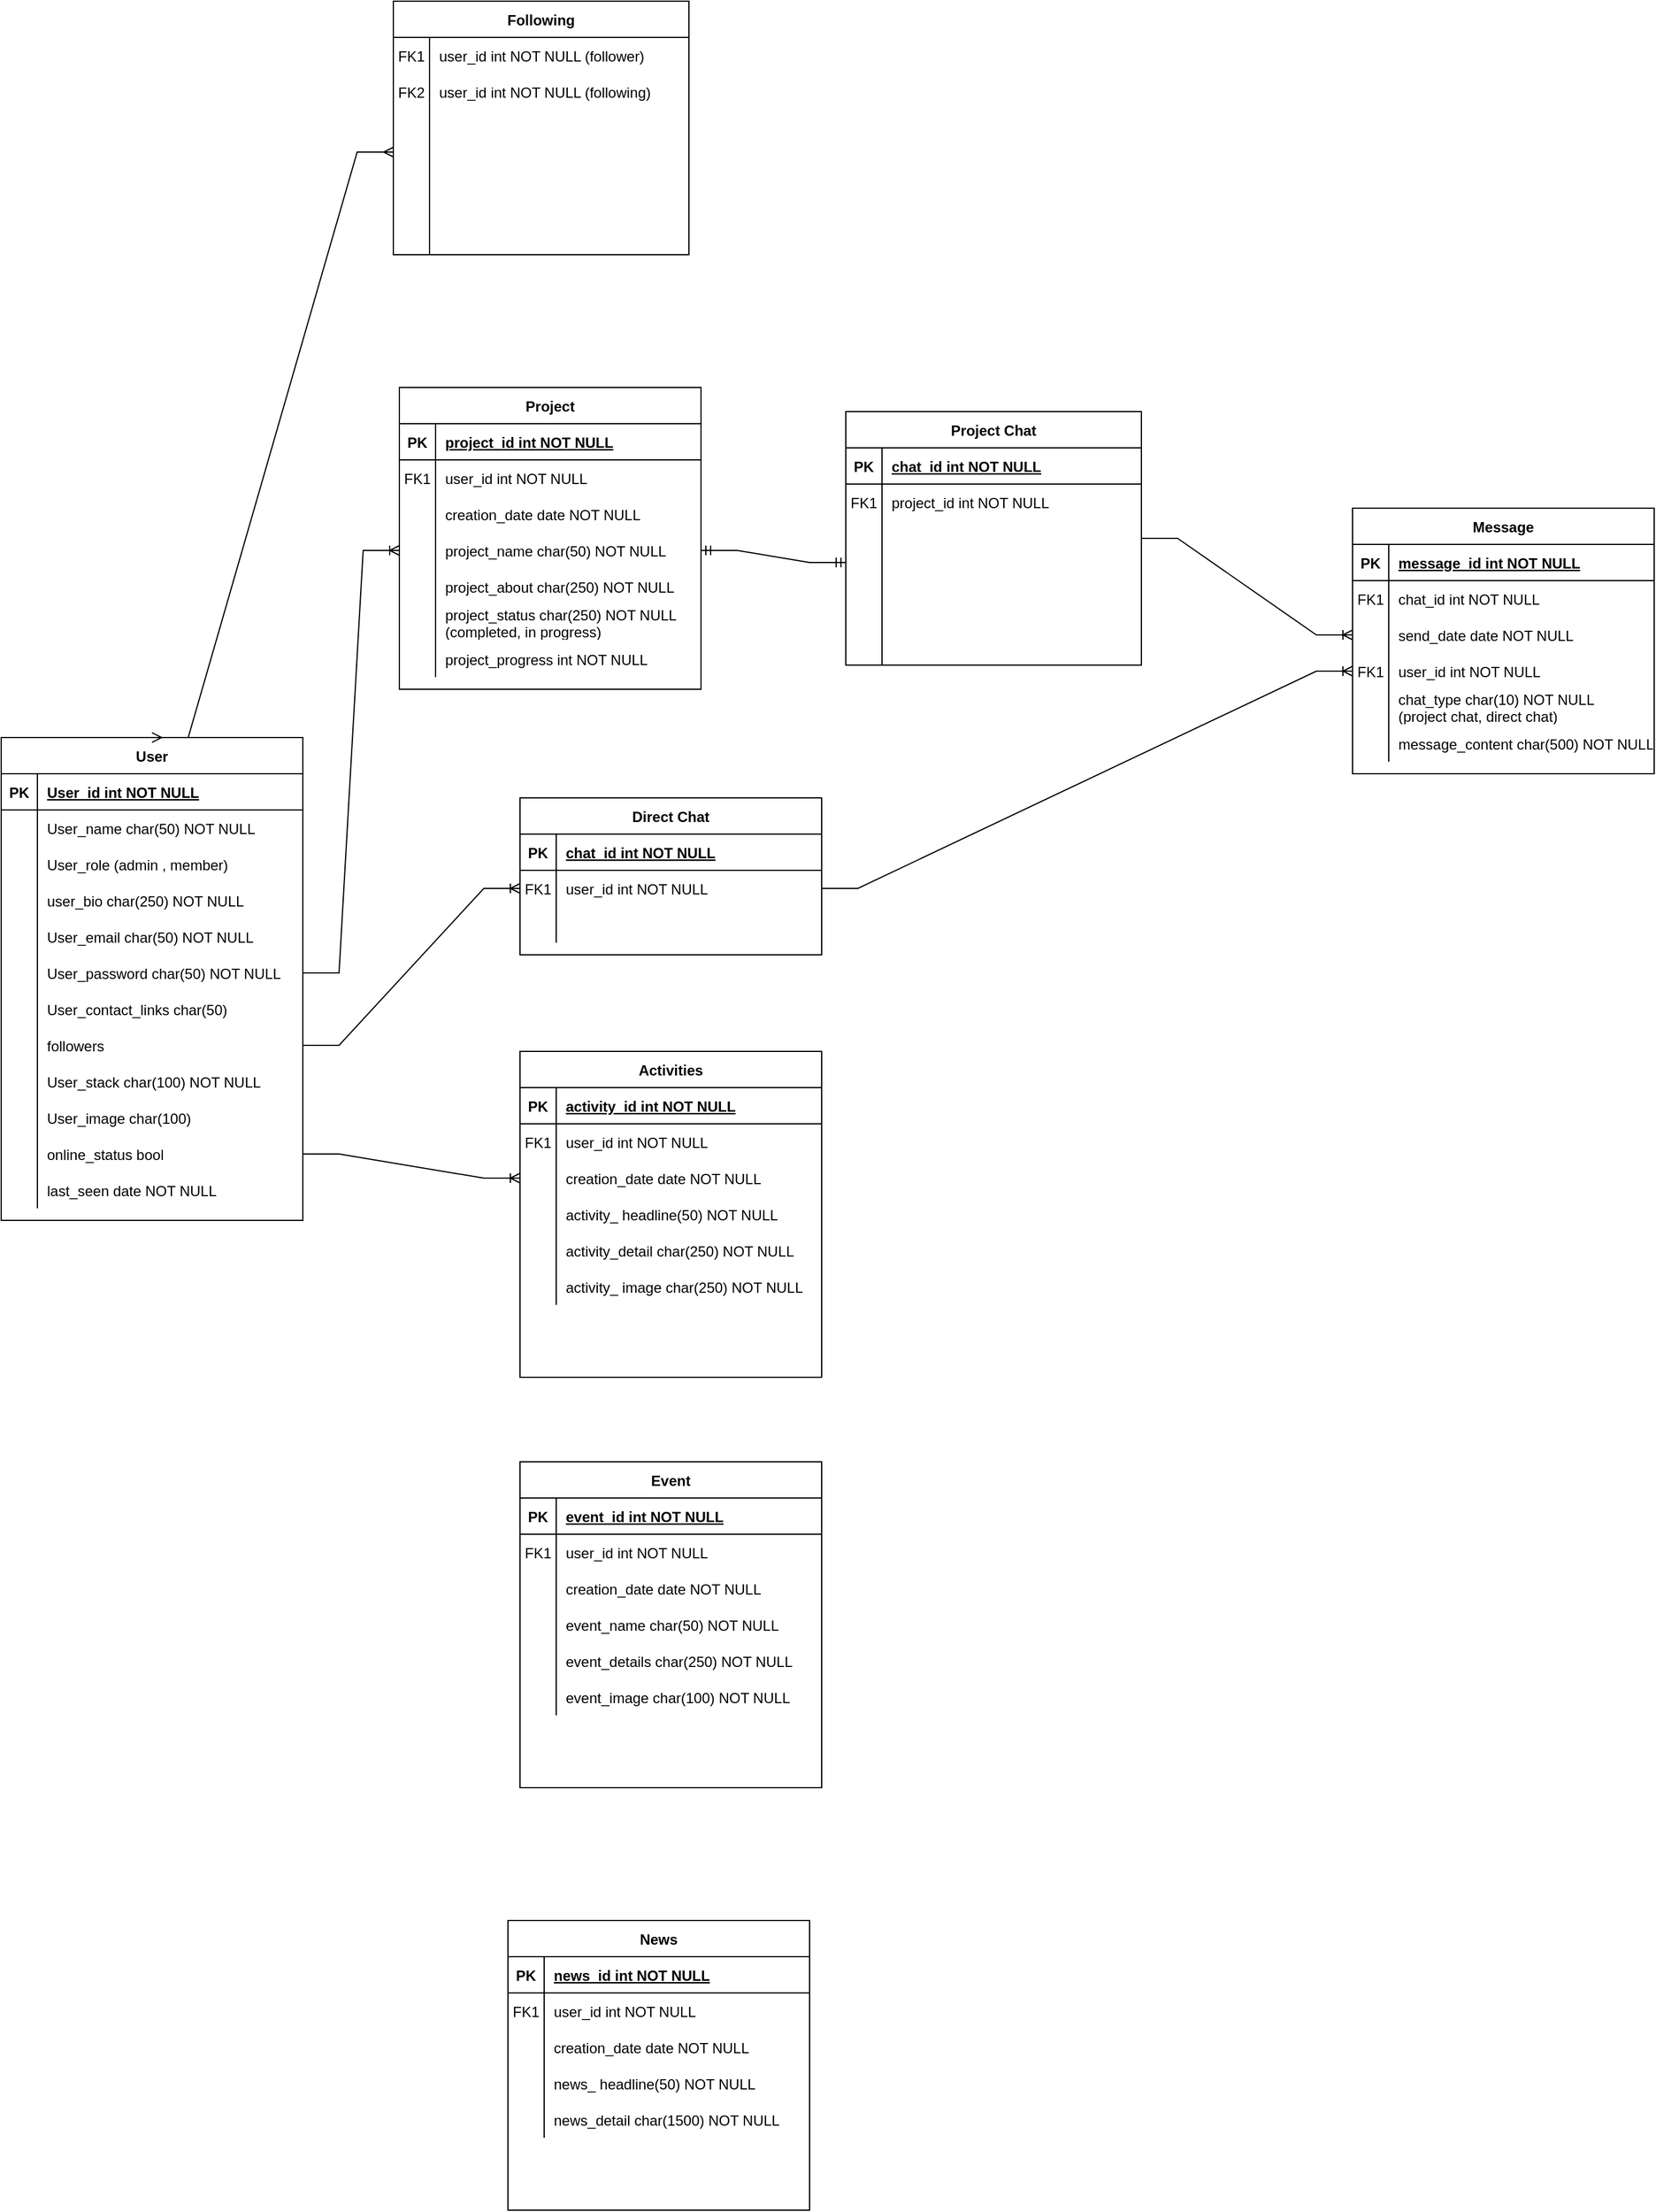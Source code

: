 <mxfile version="22.1.2" type="device">
  <diagram id="R2lEEEUBdFMjLlhIrx00" name="Page-1">
    <mxGraphModel dx="1433" dy="1759" grid="1" gridSize="10" guides="1" tooltips="1" connect="1" arrows="1" fold="1" page="1" pageScale="1" pageWidth="850" pageHeight="1100" math="0" shadow="0" extFonts="Permanent Marker^https://fonts.googleapis.com/css?family=Permanent+Marker">
      <root>
        <mxCell id="0" />
        <mxCell id="1" parent="0" />
        <mxCell id="C-vyLk0tnHw3VtMMgP7b-2" value="Project" style="shape=table;startSize=30;container=1;collapsible=1;childLayout=tableLayout;fixedRows=1;rowLines=0;fontStyle=1;align=center;resizeLast=1;" parent="1" vertex="1">
          <mxGeometry x="430" y="220" width="250" height="250" as="geometry" />
        </mxCell>
        <mxCell id="C-vyLk0tnHw3VtMMgP7b-3" value="" style="shape=partialRectangle;collapsible=0;dropTarget=0;pointerEvents=0;fillColor=none;points=[[0,0.5],[1,0.5]];portConstraint=eastwest;top=0;left=0;right=0;bottom=1;" parent="C-vyLk0tnHw3VtMMgP7b-2" vertex="1">
          <mxGeometry y="30" width="250" height="30" as="geometry" />
        </mxCell>
        <mxCell id="C-vyLk0tnHw3VtMMgP7b-4" value="PK" style="shape=partialRectangle;overflow=hidden;connectable=0;fillColor=none;top=0;left=0;bottom=0;right=0;fontStyle=1;" parent="C-vyLk0tnHw3VtMMgP7b-3" vertex="1">
          <mxGeometry width="30" height="30" as="geometry">
            <mxRectangle width="30" height="30" as="alternateBounds" />
          </mxGeometry>
        </mxCell>
        <mxCell id="C-vyLk0tnHw3VtMMgP7b-5" value="project_id int NOT NULL " style="shape=partialRectangle;overflow=hidden;connectable=0;fillColor=none;top=0;left=0;bottom=0;right=0;align=left;spacingLeft=6;fontStyle=5;" parent="C-vyLk0tnHw3VtMMgP7b-3" vertex="1">
          <mxGeometry x="30" width="220" height="30" as="geometry">
            <mxRectangle width="220" height="30" as="alternateBounds" />
          </mxGeometry>
        </mxCell>
        <mxCell id="C-vyLk0tnHw3VtMMgP7b-6" value="" style="shape=partialRectangle;collapsible=0;dropTarget=0;pointerEvents=0;fillColor=none;points=[[0,0.5],[1,0.5]];portConstraint=eastwest;top=0;left=0;right=0;bottom=0;" parent="C-vyLk0tnHw3VtMMgP7b-2" vertex="1">
          <mxGeometry y="60" width="250" height="30" as="geometry" />
        </mxCell>
        <mxCell id="C-vyLk0tnHw3VtMMgP7b-7" value="FK1" style="shape=partialRectangle;overflow=hidden;connectable=0;fillColor=none;top=0;left=0;bottom=0;right=0;" parent="C-vyLk0tnHw3VtMMgP7b-6" vertex="1">
          <mxGeometry width="30" height="30" as="geometry">
            <mxRectangle width="30" height="30" as="alternateBounds" />
          </mxGeometry>
        </mxCell>
        <mxCell id="C-vyLk0tnHw3VtMMgP7b-8" value="user_id int NOT NULL" style="shape=partialRectangle;overflow=hidden;connectable=0;fillColor=none;top=0;left=0;bottom=0;right=0;align=left;spacingLeft=6;" parent="C-vyLk0tnHw3VtMMgP7b-6" vertex="1">
          <mxGeometry x="30" width="220" height="30" as="geometry">
            <mxRectangle width="220" height="30" as="alternateBounds" />
          </mxGeometry>
        </mxCell>
        <mxCell id="C-vyLk0tnHw3VtMMgP7b-9" value="" style="shape=partialRectangle;collapsible=0;dropTarget=0;pointerEvents=0;fillColor=none;points=[[0,0.5],[1,0.5]];portConstraint=eastwest;top=0;left=0;right=0;bottom=0;" parent="C-vyLk0tnHw3VtMMgP7b-2" vertex="1">
          <mxGeometry y="90" width="250" height="30" as="geometry" />
        </mxCell>
        <mxCell id="C-vyLk0tnHw3VtMMgP7b-10" value="" style="shape=partialRectangle;overflow=hidden;connectable=0;fillColor=none;top=0;left=0;bottom=0;right=0;" parent="C-vyLk0tnHw3VtMMgP7b-9" vertex="1">
          <mxGeometry width="30" height="30" as="geometry">
            <mxRectangle width="30" height="30" as="alternateBounds" />
          </mxGeometry>
        </mxCell>
        <mxCell id="C-vyLk0tnHw3VtMMgP7b-11" value="creation_date date NOT NULL" style="shape=partialRectangle;overflow=hidden;connectable=0;fillColor=none;top=0;left=0;bottom=0;right=0;align=left;spacingLeft=6;" parent="C-vyLk0tnHw3VtMMgP7b-9" vertex="1">
          <mxGeometry x="30" width="220" height="30" as="geometry">
            <mxRectangle width="220" height="30" as="alternateBounds" />
          </mxGeometry>
        </mxCell>
        <mxCell id="iELwzxiSuzpYBEnAcbrh-83" value="" style="shape=partialRectangle;collapsible=0;dropTarget=0;pointerEvents=0;fillColor=none;points=[[0,0.5],[1,0.5]];portConstraint=eastwest;top=0;left=0;right=0;bottom=0;" parent="C-vyLk0tnHw3VtMMgP7b-2" vertex="1">
          <mxGeometry y="120" width="250" height="30" as="geometry" />
        </mxCell>
        <mxCell id="iELwzxiSuzpYBEnAcbrh-84" value="" style="shape=partialRectangle;overflow=hidden;connectable=0;fillColor=none;top=0;left=0;bottom=0;right=0;" parent="iELwzxiSuzpYBEnAcbrh-83" vertex="1">
          <mxGeometry width="30" height="30" as="geometry">
            <mxRectangle width="30" height="30" as="alternateBounds" />
          </mxGeometry>
        </mxCell>
        <mxCell id="iELwzxiSuzpYBEnAcbrh-85" value="project_name char(50) NOT NULL" style="shape=partialRectangle;overflow=hidden;connectable=0;fillColor=none;top=0;left=0;bottom=0;right=0;align=left;spacingLeft=6;" parent="iELwzxiSuzpYBEnAcbrh-83" vertex="1">
          <mxGeometry x="30" width="220" height="30" as="geometry">
            <mxRectangle width="220" height="30" as="alternateBounds" />
          </mxGeometry>
        </mxCell>
        <mxCell id="iELwzxiSuzpYBEnAcbrh-86" value="" style="shape=partialRectangle;collapsible=0;dropTarget=0;pointerEvents=0;fillColor=none;points=[[0,0.5],[1,0.5]];portConstraint=eastwest;top=0;left=0;right=0;bottom=0;" parent="C-vyLk0tnHw3VtMMgP7b-2" vertex="1">
          <mxGeometry y="150" width="250" height="30" as="geometry" />
        </mxCell>
        <mxCell id="iELwzxiSuzpYBEnAcbrh-87" value="" style="shape=partialRectangle;overflow=hidden;connectable=0;fillColor=none;top=0;left=0;bottom=0;right=0;" parent="iELwzxiSuzpYBEnAcbrh-86" vertex="1">
          <mxGeometry width="30" height="30" as="geometry">
            <mxRectangle width="30" height="30" as="alternateBounds" />
          </mxGeometry>
        </mxCell>
        <mxCell id="iELwzxiSuzpYBEnAcbrh-88" value="project_about char(250) NOT NULL" style="shape=partialRectangle;overflow=hidden;connectable=0;fillColor=none;top=0;left=0;bottom=0;right=0;align=left;spacingLeft=6;" parent="iELwzxiSuzpYBEnAcbrh-86" vertex="1">
          <mxGeometry x="30" width="220" height="30" as="geometry">
            <mxRectangle width="220" height="30" as="alternateBounds" />
          </mxGeometry>
        </mxCell>
        <mxCell id="iELwzxiSuzpYBEnAcbrh-154" value="" style="shape=partialRectangle;collapsible=0;dropTarget=0;pointerEvents=0;fillColor=none;points=[[0,0.5],[1,0.5]];portConstraint=eastwest;top=0;left=0;right=0;bottom=0;" parent="C-vyLk0tnHw3VtMMgP7b-2" vertex="1">
          <mxGeometry y="180" width="250" height="30" as="geometry" />
        </mxCell>
        <mxCell id="iELwzxiSuzpYBEnAcbrh-155" value="" style="shape=partialRectangle;overflow=hidden;connectable=0;fillColor=none;top=0;left=0;bottom=0;right=0;" parent="iELwzxiSuzpYBEnAcbrh-154" vertex="1">
          <mxGeometry width="30" height="30" as="geometry">
            <mxRectangle width="30" height="30" as="alternateBounds" />
          </mxGeometry>
        </mxCell>
        <mxCell id="iELwzxiSuzpYBEnAcbrh-156" value="project_status char(250) NOT NULL&#xa;(completed, in progress)" style="shape=partialRectangle;overflow=hidden;connectable=0;fillColor=none;top=0;left=0;bottom=0;right=0;align=left;spacingLeft=6;" parent="iELwzxiSuzpYBEnAcbrh-154" vertex="1">
          <mxGeometry x="30" width="220" height="30" as="geometry">
            <mxRectangle width="220" height="30" as="alternateBounds" />
          </mxGeometry>
        </mxCell>
        <mxCell id="iELwzxiSuzpYBEnAcbrh-157" value="" style="shape=partialRectangle;collapsible=0;dropTarget=0;pointerEvents=0;fillColor=none;points=[[0,0.5],[1,0.5]];portConstraint=eastwest;top=0;left=0;right=0;bottom=0;" parent="C-vyLk0tnHw3VtMMgP7b-2" vertex="1">
          <mxGeometry y="210" width="250" height="30" as="geometry" />
        </mxCell>
        <mxCell id="iELwzxiSuzpYBEnAcbrh-158" value="" style="shape=partialRectangle;overflow=hidden;connectable=0;fillColor=none;top=0;left=0;bottom=0;right=0;" parent="iELwzxiSuzpYBEnAcbrh-157" vertex="1">
          <mxGeometry width="30" height="30" as="geometry">
            <mxRectangle width="30" height="30" as="alternateBounds" />
          </mxGeometry>
        </mxCell>
        <mxCell id="iELwzxiSuzpYBEnAcbrh-159" value="project_progress int NOT NULL" style="shape=partialRectangle;overflow=hidden;connectable=0;fillColor=none;top=0;left=0;bottom=0;right=0;align=left;spacingLeft=6;" parent="iELwzxiSuzpYBEnAcbrh-157" vertex="1">
          <mxGeometry x="30" width="220" height="30" as="geometry">
            <mxRectangle width="220" height="30" as="alternateBounds" />
          </mxGeometry>
        </mxCell>
        <mxCell id="C-vyLk0tnHw3VtMMgP7b-13" value="Project Chat" style="shape=table;startSize=30;container=1;collapsible=1;childLayout=tableLayout;fixedRows=1;rowLines=0;fontStyle=1;align=center;resizeLast=1;" parent="1" vertex="1">
          <mxGeometry x="800" y="240" width="245" height="210" as="geometry" />
        </mxCell>
        <mxCell id="C-vyLk0tnHw3VtMMgP7b-14" value="" style="shape=partialRectangle;collapsible=0;dropTarget=0;pointerEvents=0;fillColor=none;points=[[0,0.5],[1,0.5]];portConstraint=eastwest;top=0;left=0;right=0;bottom=1;" parent="C-vyLk0tnHw3VtMMgP7b-13" vertex="1">
          <mxGeometry y="30" width="245" height="30" as="geometry" />
        </mxCell>
        <mxCell id="C-vyLk0tnHw3VtMMgP7b-15" value="PK" style="shape=partialRectangle;overflow=hidden;connectable=0;fillColor=none;top=0;left=0;bottom=0;right=0;fontStyle=1;" parent="C-vyLk0tnHw3VtMMgP7b-14" vertex="1">
          <mxGeometry width="30" height="30" as="geometry">
            <mxRectangle width="30" height="30" as="alternateBounds" />
          </mxGeometry>
        </mxCell>
        <mxCell id="C-vyLk0tnHw3VtMMgP7b-16" value="chat_id int NOT NULL " style="shape=partialRectangle;overflow=hidden;connectable=0;fillColor=none;top=0;left=0;bottom=0;right=0;align=left;spacingLeft=6;fontStyle=5;" parent="C-vyLk0tnHw3VtMMgP7b-14" vertex="1">
          <mxGeometry x="30" width="215" height="30" as="geometry">
            <mxRectangle width="215" height="30" as="alternateBounds" />
          </mxGeometry>
        </mxCell>
        <mxCell id="C-vyLk0tnHw3VtMMgP7b-17" value="" style="shape=partialRectangle;collapsible=0;dropTarget=0;pointerEvents=0;fillColor=none;points=[[0,0.5],[1,0.5]];portConstraint=eastwest;top=0;left=0;right=0;bottom=0;" parent="C-vyLk0tnHw3VtMMgP7b-13" vertex="1">
          <mxGeometry y="60" width="245" height="30" as="geometry" />
        </mxCell>
        <mxCell id="C-vyLk0tnHw3VtMMgP7b-18" value="FK1" style="shape=partialRectangle;overflow=hidden;connectable=0;fillColor=none;top=0;left=0;bottom=0;right=0;" parent="C-vyLk0tnHw3VtMMgP7b-17" vertex="1">
          <mxGeometry width="30" height="30" as="geometry">
            <mxRectangle width="30" height="30" as="alternateBounds" />
          </mxGeometry>
        </mxCell>
        <mxCell id="C-vyLk0tnHw3VtMMgP7b-19" value="project_id int NOT NULL" style="shape=partialRectangle;overflow=hidden;connectable=0;fillColor=none;top=0;left=0;bottom=0;right=0;align=left;spacingLeft=6;" parent="C-vyLk0tnHw3VtMMgP7b-17" vertex="1">
          <mxGeometry x="30" width="215" height="30" as="geometry">
            <mxRectangle width="215" height="30" as="alternateBounds" />
          </mxGeometry>
        </mxCell>
        <mxCell id="C-vyLk0tnHw3VtMMgP7b-20" value="" style="shape=partialRectangle;collapsible=0;dropTarget=0;pointerEvents=0;fillColor=none;points=[[0,0.5],[1,0.5]];portConstraint=eastwest;top=0;left=0;right=0;bottom=0;" parent="C-vyLk0tnHw3VtMMgP7b-13" vertex="1">
          <mxGeometry y="90" width="245" height="70" as="geometry" />
        </mxCell>
        <mxCell id="C-vyLk0tnHw3VtMMgP7b-21" value="" style="shape=partialRectangle;overflow=hidden;connectable=0;fillColor=none;top=0;left=0;bottom=0;right=0;" parent="C-vyLk0tnHw3VtMMgP7b-20" vertex="1">
          <mxGeometry width="30" height="70" as="geometry">
            <mxRectangle width="30" height="70" as="alternateBounds" />
          </mxGeometry>
        </mxCell>
        <mxCell id="C-vyLk0tnHw3VtMMgP7b-22" value="" style="shape=partialRectangle;overflow=hidden;connectable=0;fillColor=none;top=0;left=0;bottom=0;right=0;align=left;spacingLeft=6;" parent="C-vyLk0tnHw3VtMMgP7b-20" vertex="1">
          <mxGeometry x="30" width="215" height="70" as="geometry">
            <mxRectangle width="215" height="70" as="alternateBounds" />
          </mxGeometry>
        </mxCell>
        <mxCell id="iELwzxiSuzpYBEnAcbrh-76" value="" style="shape=partialRectangle;collapsible=0;dropTarget=0;pointerEvents=0;fillColor=none;points=[[0,0.5],[1,0.5]];portConstraint=eastwest;top=0;left=0;right=0;bottom=0;" parent="C-vyLk0tnHw3VtMMgP7b-13" vertex="1">
          <mxGeometry y="160" width="245" height="30" as="geometry" />
        </mxCell>
        <mxCell id="iELwzxiSuzpYBEnAcbrh-77" value="" style="shape=partialRectangle;overflow=hidden;connectable=0;fillColor=none;top=0;left=0;bottom=0;right=0;" parent="iELwzxiSuzpYBEnAcbrh-76" vertex="1">
          <mxGeometry width="30" height="30" as="geometry">
            <mxRectangle width="30" height="30" as="alternateBounds" />
          </mxGeometry>
        </mxCell>
        <mxCell id="iELwzxiSuzpYBEnAcbrh-78" value="" style="shape=partialRectangle;overflow=hidden;connectable=0;fillColor=none;top=0;left=0;bottom=0;right=0;align=left;spacingLeft=6;" parent="iELwzxiSuzpYBEnAcbrh-76" vertex="1">
          <mxGeometry x="30" width="215" height="30" as="geometry">
            <mxRectangle width="215" height="30" as="alternateBounds" />
          </mxGeometry>
        </mxCell>
        <mxCell id="iELwzxiSuzpYBEnAcbrh-79" value="" style="shape=partialRectangle;collapsible=0;dropTarget=0;pointerEvents=0;fillColor=none;points=[[0,0.5],[1,0.5]];portConstraint=eastwest;top=0;left=0;right=0;bottom=0;" parent="C-vyLk0tnHw3VtMMgP7b-13" vertex="1">
          <mxGeometry y="190" width="245" height="20" as="geometry" />
        </mxCell>
        <mxCell id="iELwzxiSuzpYBEnAcbrh-80" value="" style="shape=partialRectangle;overflow=hidden;connectable=0;fillColor=none;top=0;left=0;bottom=0;right=0;" parent="iELwzxiSuzpYBEnAcbrh-79" vertex="1">
          <mxGeometry width="30" height="20" as="geometry">
            <mxRectangle width="30" height="20" as="alternateBounds" />
          </mxGeometry>
        </mxCell>
        <mxCell id="iELwzxiSuzpYBEnAcbrh-81" value="" style="shape=partialRectangle;overflow=hidden;connectable=0;fillColor=none;top=0;left=0;bottom=0;right=0;align=left;spacingLeft=6;" parent="iELwzxiSuzpYBEnAcbrh-79" vertex="1">
          <mxGeometry x="30" width="215" height="20" as="geometry">
            <mxRectangle width="215" height="20" as="alternateBounds" />
          </mxGeometry>
        </mxCell>
        <mxCell id="C-vyLk0tnHw3VtMMgP7b-23" value="User" style="shape=table;startSize=30;container=1;collapsible=1;childLayout=tableLayout;fixedRows=1;rowLines=0;fontStyle=1;align=center;resizeLast=1;" parent="1" vertex="1">
          <mxGeometry x="100" y="510" width="250" height="400" as="geometry" />
        </mxCell>
        <mxCell id="C-vyLk0tnHw3VtMMgP7b-24" value="" style="shape=partialRectangle;collapsible=0;dropTarget=0;pointerEvents=0;fillColor=none;points=[[0,0.5],[1,0.5]];portConstraint=eastwest;top=0;left=0;right=0;bottom=1;" parent="C-vyLk0tnHw3VtMMgP7b-23" vertex="1">
          <mxGeometry y="30" width="250" height="30" as="geometry" />
        </mxCell>
        <mxCell id="C-vyLk0tnHw3VtMMgP7b-25" value="PK" style="shape=partialRectangle;overflow=hidden;connectable=0;fillColor=none;top=0;left=0;bottom=0;right=0;fontStyle=1;" parent="C-vyLk0tnHw3VtMMgP7b-24" vertex="1">
          <mxGeometry width="30" height="30" as="geometry">
            <mxRectangle width="30" height="30" as="alternateBounds" />
          </mxGeometry>
        </mxCell>
        <mxCell id="C-vyLk0tnHw3VtMMgP7b-26" value="User_id int NOT NULL " style="shape=partialRectangle;overflow=hidden;connectable=0;fillColor=none;top=0;left=0;bottom=0;right=0;align=left;spacingLeft=6;fontStyle=5;" parent="C-vyLk0tnHw3VtMMgP7b-24" vertex="1">
          <mxGeometry x="30" width="220" height="30" as="geometry">
            <mxRectangle width="220" height="30" as="alternateBounds" />
          </mxGeometry>
        </mxCell>
        <mxCell id="C-vyLk0tnHw3VtMMgP7b-27" value="" style="shape=partialRectangle;collapsible=0;dropTarget=0;pointerEvents=0;fillColor=none;points=[[0,0.5],[1,0.5]];portConstraint=eastwest;top=0;left=0;right=0;bottom=0;" parent="C-vyLk0tnHw3VtMMgP7b-23" vertex="1">
          <mxGeometry y="60" width="250" height="30" as="geometry" />
        </mxCell>
        <mxCell id="C-vyLk0tnHw3VtMMgP7b-28" value="" style="shape=partialRectangle;overflow=hidden;connectable=0;fillColor=none;top=0;left=0;bottom=0;right=0;" parent="C-vyLk0tnHw3VtMMgP7b-27" vertex="1">
          <mxGeometry width="30" height="30" as="geometry">
            <mxRectangle width="30" height="30" as="alternateBounds" />
          </mxGeometry>
        </mxCell>
        <mxCell id="C-vyLk0tnHw3VtMMgP7b-29" value="User_name char(50) NOT NULL" style="shape=partialRectangle;overflow=hidden;connectable=0;fillColor=none;top=0;left=0;bottom=0;right=0;align=left;spacingLeft=6;" parent="C-vyLk0tnHw3VtMMgP7b-27" vertex="1">
          <mxGeometry x="30" width="220" height="30" as="geometry">
            <mxRectangle width="220" height="30" as="alternateBounds" />
          </mxGeometry>
        </mxCell>
        <mxCell id="iELwzxiSuzpYBEnAcbrh-10" value="" style="shape=partialRectangle;collapsible=0;dropTarget=0;pointerEvents=0;fillColor=none;points=[[0,0.5],[1,0.5]];portConstraint=eastwest;top=0;left=0;right=0;bottom=0;" parent="C-vyLk0tnHw3VtMMgP7b-23" vertex="1">
          <mxGeometry y="90" width="250" height="30" as="geometry" />
        </mxCell>
        <mxCell id="iELwzxiSuzpYBEnAcbrh-11" value="" style="shape=partialRectangle;overflow=hidden;connectable=0;fillColor=none;top=0;left=0;bottom=0;right=0;" parent="iELwzxiSuzpYBEnAcbrh-10" vertex="1">
          <mxGeometry width="30" height="30" as="geometry">
            <mxRectangle width="30" height="30" as="alternateBounds" />
          </mxGeometry>
        </mxCell>
        <mxCell id="iELwzxiSuzpYBEnAcbrh-12" value="User_role (admin , member)" style="shape=partialRectangle;overflow=hidden;connectable=0;fillColor=none;top=0;left=0;bottom=0;right=0;align=left;spacingLeft=6;" parent="iELwzxiSuzpYBEnAcbrh-10" vertex="1">
          <mxGeometry x="30" width="220" height="30" as="geometry">
            <mxRectangle width="220" height="30" as="alternateBounds" />
          </mxGeometry>
        </mxCell>
        <mxCell id="iELwzxiSuzpYBEnAcbrh-13" value="" style="shape=partialRectangle;collapsible=0;dropTarget=0;pointerEvents=0;fillColor=none;points=[[0,0.5],[1,0.5]];portConstraint=eastwest;top=0;left=0;right=0;bottom=0;" parent="C-vyLk0tnHw3VtMMgP7b-23" vertex="1">
          <mxGeometry y="120" width="250" height="30" as="geometry" />
        </mxCell>
        <mxCell id="iELwzxiSuzpYBEnAcbrh-14" value="" style="shape=partialRectangle;overflow=hidden;connectable=0;fillColor=none;top=0;left=0;bottom=0;right=0;" parent="iELwzxiSuzpYBEnAcbrh-13" vertex="1">
          <mxGeometry width="30" height="30" as="geometry">
            <mxRectangle width="30" height="30" as="alternateBounds" />
          </mxGeometry>
        </mxCell>
        <mxCell id="iELwzxiSuzpYBEnAcbrh-15" value="user_bio char(250) NOT NULL" style="shape=partialRectangle;overflow=hidden;connectable=0;fillColor=none;top=0;left=0;bottom=0;right=0;align=left;spacingLeft=6;" parent="iELwzxiSuzpYBEnAcbrh-13" vertex="1">
          <mxGeometry x="30" width="220" height="30" as="geometry">
            <mxRectangle width="220" height="30" as="alternateBounds" />
          </mxGeometry>
        </mxCell>
        <mxCell id="iELwzxiSuzpYBEnAcbrh-16" value="" style="shape=partialRectangle;collapsible=0;dropTarget=0;pointerEvents=0;fillColor=none;points=[[0,0.5],[1,0.5]];portConstraint=eastwest;top=0;left=0;right=0;bottom=0;" parent="C-vyLk0tnHw3VtMMgP7b-23" vertex="1">
          <mxGeometry y="150" width="250" height="30" as="geometry" />
        </mxCell>
        <mxCell id="iELwzxiSuzpYBEnAcbrh-17" value="" style="shape=partialRectangle;overflow=hidden;connectable=0;fillColor=none;top=0;left=0;bottom=0;right=0;" parent="iELwzxiSuzpYBEnAcbrh-16" vertex="1">
          <mxGeometry width="30" height="30" as="geometry">
            <mxRectangle width="30" height="30" as="alternateBounds" />
          </mxGeometry>
        </mxCell>
        <mxCell id="iELwzxiSuzpYBEnAcbrh-18" value="User_email char(50) NOT NULL" style="shape=partialRectangle;overflow=hidden;connectable=0;fillColor=none;top=0;left=0;bottom=0;right=0;align=left;spacingLeft=6;" parent="iELwzxiSuzpYBEnAcbrh-16" vertex="1">
          <mxGeometry x="30" width="220" height="30" as="geometry">
            <mxRectangle width="220" height="30" as="alternateBounds" />
          </mxGeometry>
        </mxCell>
        <mxCell id="iELwzxiSuzpYBEnAcbrh-19" value="" style="shape=partialRectangle;collapsible=0;dropTarget=0;pointerEvents=0;fillColor=none;points=[[0,0.5],[1,0.5]];portConstraint=eastwest;top=0;left=0;right=0;bottom=0;" parent="C-vyLk0tnHw3VtMMgP7b-23" vertex="1">
          <mxGeometry y="180" width="250" height="30" as="geometry" />
        </mxCell>
        <mxCell id="iELwzxiSuzpYBEnAcbrh-20" value="" style="shape=partialRectangle;overflow=hidden;connectable=0;fillColor=none;top=0;left=0;bottom=0;right=0;" parent="iELwzxiSuzpYBEnAcbrh-19" vertex="1">
          <mxGeometry width="30" height="30" as="geometry">
            <mxRectangle width="30" height="30" as="alternateBounds" />
          </mxGeometry>
        </mxCell>
        <mxCell id="iELwzxiSuzpYBEnAcbrh-21" value="User_password char(50) NOT NULL" style="shape=partialRectangle;overflow=hidden;connectable=0;fillColor=none;top=0;left=0;bottom=0;right=0;align=left;spacingLeft=6;" parent="iELwzxiSuzpYBEnAcbrh-19" vertex="1">
          <mxGeometry x="30" width="220" height="30" as="geometry">
            <mxRectangle width="220" height="30" as="alternateBounds" />
          </mxGeometry>
        </mxCell>
        <mxCell id="iELwzxiSuzpYBEnAcbrh-22" value="" style="shape=partialRectangle;collapsible=0;dropTarget=0;pointerEvents=0;fillColor=none;points=[[0,0.5],[1,0.5]];portConstraint=eastwest;top=0;left=0;right=0;bottom=0;" parent="C-vyLk0tnHw3VtMMgP7b-23" vertex="1">
          <mxGeometry y="210" width="250" height="30" as="geometry" />
        </mxCell>
        <mxCell id="iELwzxiSuzpYBEnAcbrh-23" value="" style="shape=partialRectangle;overflow=hidden;connectable=0;fillColor=none;top=0;left=0;bottom=0;right=0;" parent="iELwzxiSuzpYBEnAcbrh-22" vertex="1">
          <mxGeometry width="30" height="30" as="geometry">
            <mxRectangle width="30" height="30" as="alternateBounds" />
          </mxGeometry>
        </mxCell>
        <mxCell id="iELwzxiSuzpYBEnAcbrh-24" value="User_contact_links char(50) " style="shape=partialRectangle;overflow=hidden;connectable=0;fillColor=none;top=0;left=0;bottom=0;right=0;align=left;spacingLeft=6;" parent="iELwzxiSuzpYBEnAcbrh-22" vertex="1">
          <mxGeometry x="30" width="220" height="30" as="geometry">
            <mxRectangle width="220" height="30" as="alternateBounds" />
          </mxGeometry>
        </mxCell>
        <mxCell id="iELwzxiSuzpYBEnAcbrh-25" value="" style="shape=partialRectangle;collapsible=0;dropTarget=0;pointerEvents=0;fillColor=none;points=[[0,0.5],[1,0.5]];portConstraint=eastwest;top=0;left=0;right=0;bottom=0;" parent="C-vyLk0tnHw3VtMMgP7b-23" vertex="1">
          <mxGeometry y="240" width="250" height="30" as="geometry" />
        </mxCell>
        <mxCell id="iELwzxiSuzpYBEnAcbrh-26" value="" style="shape=partialRectangle;overflow=hidden;connectable=0;fillColor=none;top=0;left=0;bottom=0;right=0;" parent="iELwzxiSuzpYBEnAcbrh-25" vertex="1">
          <mxGeometry width="30" height="30" as="geometry">
            <mxRectangle width="30" height="30" as="alternateBounds" />
          </mxGeometry>
        </mxCell>
        <mxCell id="iELwzxiSuzpYBEnAcbrh-27" value="followers" style="shape=partialRectangle;overflow=hidden;connectable=0;fillColor=none;top=0;left=0;bottom=0;right=0;align=left;spacingLeft=6;" parent="iELwzxiSuzpYBEnAcbrh-25" vertex="1">
          <mxGeometry x="30" width="220" height="30" as="geometry">
            <mxRectangle width="220" height="30" as="alternateBounds" />
          </mxGeometry>
        </mxCell>
        <mxCell id="iELwzxiSuzpYBEnAcbrh-89" value="" style="shape=partialRectangle;collapsible=0;dropTarget=0;pointerEvents=0;fillColor=none;points=[[0,0.5],[1,0.5]];portConstraint=eastwest;top=0;left=0;right=0;bottom=0;" parent="C-vyLk0tnHw3VtMMgP7b-23" vertex="1">
          <mxGeometry y="270" width="250" height="30" as="geometry" />
        </mxCell>
        <mxCell id="iELwzxiSuzpYBEnAcbrh-90" value="" style="shape=partialRectangle;overflow=hidden;connectable=0;fillColor=none;top=0;left=0;bottom=0;right=0;" parent="iELwzxiSuzpYBEnAcbrh-89" vertex="1">
          <mxGeometry width="30" height="30" as="geometry">
            <mxRectangle width="30" height="30" as="alternateBounds" />
          </mxGeometry>
        </mxCell>
        <mxCell id="iELwzxiSuzpYBEnAcbrh-91" value="User_stack char(100) NOT NULL" style="shape=partialRectangle;overflow=hidden;connectable=0;fillColor=none;top=0;left=0;bottom=0;right=0;align=left;spacingLeft=6;" parent="iELwzxiSuzpYBEnAcbrh-89" vertex="1">
          <mxGeometry x="30" width="220" height="30" as="geometry">
            <mxRectangle width="220" height="30" as="alternateBounds" />
          </mxGeometry>
        </mxCell>
        <mxCell id="iELwzxiSuzpYBEnAcbrh-132" value="" style="shape=partialRectangle;collapsible=0;dropTarget=0;pointerEvents=0;fillColor=none;points=[[0,0.5],[1,0.5]];portConstraint=eastwest;top=0;left=0;right=0;bottom=0;" parent="C-vyLk0tnHw3VtMMgP7b-23" vertex="1">
          <mxGeometry y="300" width="250" height="30" as="geometry" />
        </mxCell>
        <mxCell id="iELwzxiSuzpYBEnAcbrh-133" value="" style="shape=partialRectangle;overflow=hidden;connectable=0;fillColor=none;top=0;left=0;bottom=0;right=0;" parent="iELwzxiSuzpYBEnAcbrh-132" vertex="1">
          <mxGeometry width="30" height="30" as="geometry">
            <mxRectangle width="30" height="30" as="alternateBounds" />
          </mxGeometry>
        </mxCell>
        <mxCell id="iELwzxiSuzpYBEnAcbrh-134" value="User_image char(100) " style="shape=partialRectangle;overflow=hidden;connectable=0;fillColor=none;top=0;left=0;bottom=0;right=0;align=left;spacingLeft=6;" parent="iELwzxiSuzpYBEnAcbrh-132" vertex="1">
          <mxGeometry x="30" width="220" height="30" as="geometry">
            <mxRectangle width="220" height="30" as="alternateBounds" />
          </mxGeometry>
        </mxCell>
        <mxCell id="iELwzxiSuzpYBEnAcbrh-160" value="" style="shape=partialRectangle;collapsible=0;dropTarget=0;pointerEvents=0;fillColor=none;points=[[0,0.5],[1,0.5]];portConstraint=eastwest;top=0;left=0;right=0;bottom=0;" parent="C-vyLk0tnHw3VtMMgP7b-23" vertex="1">
          <mxGeometry y="330" width="250" height="30" as="geometry" />
        </mxCell>
        <mxCell id="iELwzxiSuzpYBEnAcbrh-161" value="" style="shape=partialRectangle;overflow=hidden;connectable=0;fillColor=none;top=0;left=0;bottom=0;right=0;" parent="iELwzxiSuzpYBEnAcbrh-160" vertex="1">
          <mxGeometry width="30" height="30" as="geometry">
            <mxRectangle width="30" height="30" as="alternateBounds" />
          </mxGeometry>
        </mxCell>
        <mxCell id="iELwzxiSuzpYBEnAcbrh-162" value="online_status bool " style="shape=partialRectangle;overflow=hidden;connectable=0;fillColor=none;top=0;left=0;bottom=0;right=0;align=left;spacingLeft=6;" parent="iELwzxiSuzpYBEnAcbrh-160" vertex="1">
          <mxGeometry x="30" width="220" height="30" as="geometry">
            <mxRectangle width="220" height="30" as="alternateBounds" />
          </mxGeometry>
        </mxCell>
        <mxCell id="iELwzxiSuzpYBEnAcbrh-182" value="" style="shape=partialRectangle;collapsible=0;dropTarget=0;pointerEvents=0;fillColor=none;points=[[0,0.5],[1,0.5]];portConstraint=eastwest;top=0;left=0;right=0;bottom=0;" parent="C-vyLk0tnHw3VtMMgP7b-23" vertex="1">
          <mxGeometry y="360" width="250" height="30" as="geometry" />
        </mxCell>
        <mxCell id="iELwzxiSuzpYBEnAcbrh-183" value="" style="shape=partialRectangle;overflow=hidden;connectable=0;fillColor=none;top=0;left=0;bottom=0;right=0;" parent="iELwzxiSuzpYBEnAcbrh-182" vertex="1">
          <mxGeometry width="30" height="30" as="geometry">
            <mxRectangle width="30" height="30" as="alternateBounds" />
          </mxGeometry>
        </mxCell>
        <mxCell id="iELwzxiSuzpYBEnAcbrh-184" value="last_seen date NOT NULL" style="shape=partialRectangle;overflow=hidden;connectable=0;fillColor=none;top=0;left=0;bottom=0;right=0;align=left;spacingLeft=6;" parent="iELwzxiSuzpYBEnAcbrh-182" vertex="1">
          <mxGeometry x="30" width="220" height="30" as="geometry">
            <mxRectangle width="220" height="30" as="alternateBounds" />
          </mxGeometry>
        </mxCell>
        <mxCell id="iELwzxiSuzpYBEnAcbrh-31" value="Message" style="shape=table;startSize=30;container=1;collapsible=1;childLayout=tableLayout;fixedRows=1;rowLines=0;fontStyle=1;align=center;resizeLast=1;" parent="1" vertex="1">
          <mxGeometry x="1220" y="320" width="250" height="220" as="geometry" />
        </mxCell>
        <mxCell id="iELwzxiSuzpYBEnAcbrh-32" value="" style="shape=partialRectangle;collapsible=0;dropTarget=0;pointerEvents=0;fillColor=none;points=[[0,0.5],[1,0.5]];portConstraint=eastwest;top=0;left=0;right=0;bottom=1;" parent="iELwzxiSuzpYBEnAcbrh-31" vertex="1">
          <mxGeometry y="30" width="250" height="30" as="geometry" />
        </mxCell>
        <mxCell id="iELwzxiSuzpYBEnAcbrh-33" value="PK" style="shape=partialRectangle;overflow=hidden;connectable=0;fillColor=none;top=0;left=0;bottom=0;right=0;fontStyle=1;" parent="iELwzxiSuzpYBEnAcbrh-32" vertex="1">
          <mxGeometry width="30" height="30" as="geometry">
            <mxRectangle width="30" height="30" as="alternateBounds" />
          </mxGeometry>
        </mxCell>
        <mxCell id="iELwzxiSuzpYBEnAcbrh-34" value="message_id int NOT NULL " style="shape=partialRectangle;overflow=hidden;connectable=0;fillColor=none;top=0;left=0;bottom=0;right=0;align=left;spacingLeft=6;fontStyle=5;" parent="iELwzxiSuzpYBEnAcbrh-32" vertex="1">
          <mxGeometry x="30" width="220" height="30" as="geometry">
            <mxRectangle width="220" height="30" as="alternateBounds" />
          </mxGeometry>
        </mxCell>
        <mxCell id="iELwzxiSuzpYBEnAcbrh-35" value="" style="shape=partialRectangle;collapsible=0;dropTarget=0;pointerEvents=0;fillColor=none;points=[[0,0.5],[1,0.5]];portConstraint=eastwest;top=0;left=0;right=0;bottom=0;" parent="iELwzxiSuzpYBEnAcbrh-31" vertex="1">
          <mxGeometry y="60" width="250" height="30" as="geometry" />
        </mxCell>
        <mxCell id="iELwzxiSuzpYBEnAcbrh-36" value="FK1" style="shape=partialRectangle;overflow=hidden;connectable=0;fillColor=none;top=0;left=0;bottom=0;right=0;" parent="iELwzxiSuzpYBEnAcbrh-35" vertex="1">
          <mxGeometry width="30" height="30" as="geometry">
            <mxRectangle width="30" height="30" as="alternateBounds" />
          </mxGeometry>
        </mxCell>
        <mxCell id="iELwzxiSuzpYBEnAcbrh-37" value="chat_id int NOT NULL" style="shape=partialRectangle;overflow=hidden;connectable=0;fillColor=none;top=0;left=0;bottom=0;right=0;align=left;spacingLeft=6;" parent="iELwzxiSuzpYBEnAcbrh-35" vertex="1">
          <mxGeometry x="30" width="220" height="30" as="geometry">
            <mxRectangle width="220" height="30" as="alternateBounds" />
          </mxGeometry>
        </mxCell>
        <mxCell id="iELwzxiSuzpYBEnAcbrh-38" value="" style="shape=partialRectangle;collapsible=0;dropTarget=0;pointerEvents=0;fillColor=none;points=[[0,0.5],[1,0.5]];portConstraint=eastwest;top=0;left=0;right=0;bottom=0;" parent="iELwzxiSuzpYBEnAcbrh-31" vertex="1">
          <mxGeometry y="90" width="250" height="30" as="geometry" />
        </mxCell>
        <mxCell id="iELwzxiSuzpYBEnAcbrh-39" value="" style="shape=partialRectangle;overflow=hidden;connectable=0;fillColor=none;top=0;left=0;bottom=0;right=0;" parent="iELwzxiSuzpYBEnAcbrh-38" vertex="1">
          <mxGeometry width="30" height="30" as="geometry">
            <mxRectangle width="30" height="30" as="alternateBounds" />
          </mxGeometry>
        </mxCell>
        <mxCell id="iELwzxiSuzpYBEnAcbrh-40" value="send_date date NOT NULL" style="shape=partialRectangle;overflow=hidden;connectable=0;fillColor=none;top=0;left=0;bottom=0;right=0;align=left;spacingLeft=6;" parent="iELwzxiSuzpYBEnAcbrh-38" vertex="1">
          <mxGeometry x="30" width="220" height="30" as="geometry">
            <mxRectangle width="220" height="30" as="alternateBounds" />
          </mxGeometry>
        </mxCell>
        <mxCell id="iELwzxiSuzpYBEnAcbrh-51" value="" style="shape=partialRectangle;collapsible=0;dropTarget=0;pointerEvents=0;fillColor=none;points=[[0,0.5],[1,0.5]];portConstraint=eastwest;top=0;left=0;right=0;bottom=0;" parent="iELwzxiSuzpYBEnAcbrh-31" vertex="1">
          <mxGeometry y="120" width="250" height="30" as="geometry" />
        </mxCell>
        <mxCell id="iELwzxiSuzpYBEnAcbrh-52" value="FK1" style="shape=partialRectangle;overflow=hidden;connectable=0;fillColor=none;top=0;left=0;bottom=0;right=0;" parent="iELwzxiSuzpYBEnAcbrh-51" vertex="1">
          <mxGeometry width="30" height="30" as="geometry">
            <mxRectangle width="30" height="30" as="alternateBounds" />
          </mxGeometry>
        </mxCell>
        <mxCell id="iELwzxiSuzpYBEnAcbrh-53" value="user_id int NOT NULL" style="shape=partialRectangle;overflow=hidden;connectable=0;fillColor=none;top=0;left=0;bottom=0;right=0;align=left;spacingLeft=6;" parent="iELwzxiSuzpYBEnAcbrh-51" vertex="1">
          <mxGeometry x="30" width="220" height="30" as="geometry">
            <mxRectangle width="220" height="30" as="alternateBounds" />
          </mxGeometry>
        </mxCell>
        <mxCell id="iELwzxiSuzpYBEnAcbrh-54" value="" style="shape=partialRectangle;collapsible=0;dropTarget=0;pointerEvents=0;fillColor=none;points=[[0,0.5],[1,0.5]];portConstraint=eastwest;top=0;left=0;right=0;bottom=0;" parent="iELwzxiSuzpYBEnAcbrh-31" vertex="1">
          <mxGeometry y="150" width="250" height="30" as="geometry" />
        </mxCell>
        <mxCell id="iELwzxiSuzpYBEnAcbrh-55" value="" style="shape=partialRectangle;overflow=hidden;connectable=0;fillColor=none;top=0;left=0;bottom=0;right=0;" parent="iELwzxiSuzpYBEnAcbrh-54" vertex="1">
          <mxGeometry width="30" height="30" as="geometry">
            <mxRectangle width="30" height="30" as="alternateBounds" />
          </mxGeometry>
        </mxCell>
        <mxCell id="iELwzxiSuzpYBEnAcbrh-56" value="chat_type char(10) NOT NULL &#xa;(project chat, direct chat)" style="shape=partialRectangle;overflow=hidden;connectable=0;fillColor=none;top=0;left=0;bottom=0;right=0;align=left;spacingLeft=6;" parent="iELwzxiSuzpYBEnAcbrh-54" vertex="1">
          <mxGeometry x="30" width="220" height="30" as="geometry">
            <mxRectangle width="220" height="30" as="alternateBounds" />
          </mxGeometry>
        </mxCell>
        <mxCell id="iELwzxiSuzpYBEnAcbrh-73" value="" style="shape=partialRectangle;collapsible=0;dropTarget=0;pointerEvents=0;fillColor=none;points=[[0,0.5],[1,0.5]];portConstraint=eastwest;top=0;left=0;right=0;bottom=0;" parent="iELwzxiSuzpYBEnAcbrh-31" vertex="1">
          <mxGeometry y="180" width="250" height="30" as="geometry" />
        </mxCell>
        <mxCell id="iELwzxiSuzpYBEnAcbrh-74" value="" style="shape=partialRectangle;overflow=hidden;connectable=0;fillColor=none;top=0;left=0;bottom=0;right=0;" parent="iELwzxiSuzpYBEnAcbrh-73" vertex="1">
          <mxGeometry width="30" height="30" as="geometry">
            <mxRectangle width="30" height="30" as="alternateBounds" />
          </mxGeometry>
        </mxCell>
        <mxCell id="iELwzxiSuzpYBEnAcbrh-75" value="message_content char(500) NOT NULL " style="shape=partialRectangle;overflow=hidden;connectable=0;fillColor=none;top=0;left=0;bottom=0;right=0;align=left;spacingLeft=6;" parent="iELwzxiSuzpYBEnAcbrh-73" vertex="1">
          <mxGeometry x="30" width="220" height="30" as="geometry">
            <mxRectangle width="220" height="30" as="alternateBounds" />
          </mxGeometry>
        </mxCell>
        <mxCell id="iELwzxiSuzpYBEnAcbrh-41" value="Direct Chat" style="shape=table;startSize=30;container=1;collapsible=1;childLayout=tableLayout;fixedRows=1;rowLines=0;fontStyle=1;align=center;resizeLast=1;" parent="1" vertex="1">
          <mxGeometry x="530" y="560" width="250" height="130" as="geometry" />
        </mxCell>
        <mxCell id="iELwzxiSuzpYBEnAcbrh-42" value="" style="shape=partialRectangle;collapsible=0;dropTarget=0;pointerEvents=0;fillColor=none;points=[[0,0.5],[1,0.5]];portConstraint=eastwest;top=0;left=0;right=0;bottom=1;" parent="iELwzxiSuzpYBEnAcbrh-41" vertex="1">
          <mxGeometry y="30" width="250" height="30" as="geometry" />
        </mxCell>
        <mxCell id="iELwzxiSuzpYBEnAcbrh-43" value="PK" style="shape=partialRectangle;overflow=hidden;connectable=0;fillColor=none;top=0;left=0;bottom=0;right=0;fontStyle=1;" parent="iELwzxiSuzpYBEnAcbrh-42" vertex="1">
          <mxGeometry width="30" height="30" as="geometry">
            <mxRectangle width="30" height="30" as="alternateBounds" />
          </mxGeometry>
        </mxCell>
        <mxCell id="iELwzxiSuzpYBEnAcbrh-44" value="chat_id int NOT NULL " style="shape=partialRectangle;overflow=hidden;connectable=0;fillColor=none;top=0;left=0;bottom=0;right=0;align=left;spacingLeft=6;fontStyle=5;" parent="iELwzxiSuzpYBEnAcbrh-42" vertex="1">
          <mxGeometry x="30" width="220" height="30" as="geometry">
            <mxRectangle width="220" height="30" as="alternateBounds" />
          </mxGeometry>
        </mxCell>
        <mxCell id="iELwzxiSuzpYBEnAcbrh-45" value="" style="shape=partialRectangle;collapsible=0;dropTarget=0;pointerEvents=0;fillColor=none;points=[[0,0.5],[1,0.5]];portConstraint=eastwest;top=0;left=0;right=0;bottom=0;" parent="iELwzxiSuzpYBEnAcbrh-41" vertex="1">
          <mxGeometry y="60" width="250" height="30" as="geometry" />
        </mxCell>
        <mxCell id="iELwzxiSuzpYBEnAcbrh-46" value="FK1" style="shape=partialRectangle;overflow=hidden;connectable=0;fillColor=none;top=0;left=0;bottom=0;right=0;" parent="iELwzxiSuzpYBEnAcbrh-45" vertex="1">
          <mxGeometry width="30" height="30" as="geometry">
            <mxRectangle width="30" height="30" as="alternateBounds" />
          </mxGeometry>
        </mxCell>
        <mxCell id="iELwzxiSuzpYBEnAcbrh-47" value="user_id int NOT NULL" style="shape=partialRectangle;overflow=hidden;connectable=0;fillColor=none;top=0;left=0;bottom=0;right=0;align=left;spacingLeft=6;" parent="iELwzxiSuzpYBEnAcbrh-45" vertex="1">
          <mxGeometry x="30" width="220" height="30" as="geometry">
            <mxRectangle width="220" height="30" as="alternateBounds" />
          </mxGeometry>
        </mxCell>
        <mxCell id="iELwzxiSuzpYBEnAcbrh-48" value="" style="shape=partialRectangle;collapsible=0;dropTarget=0;pointerEvents=0;fillColor=none;points=[[0,0.5],[1,0.5]];portConstraint=eastwest;top=0;left=0;right=0;bottom=0;" parent="iELwzxiSuzpYBEnAcbrh-41" vertex="1">
          <mxGeometry y="90" width="250" height="30" as="geometry" />
        </mxCell>
        <mxCell id="iELwzxiSuzpYBEnAcbrh-49" value="" style="shape=partialRectangle;overflow=hidden;connectable=0;fillColor=none;top=0;left=0;bottom=0;right=0;" parent="iELwzxiSuzpYBEnAcbrh-48" vertex="1">
          <mxGeometry width="30" height="30" as="geometry">
            <mxRectangle width="30" height="30" as="alternateBounds" />
          </mxGeometry>
        </mxCell>
        <mxCell id="iELwzxiSuzpYBEnAcbrh-50" value="" style="shape=partialRectangle;overflow=hidden;connectable=0;fillColor=none;top=0;left=0;bottom=0;right=0;align=left;spacingLeft=6;" parent="iELwzxiSuzpYBEnAcbrh-48" vertex="1">
          <mxGeometry x="30" width="220" height="30" as="geometry">
            <mxRectangle width="220" height="30" as="alternateBounds" />
          </mxGeometry>
        </mxCell>
        <mxCell id="iELwzxiSuzpYBEnAcbrh-97" value="Event" style="shape=table;startSize=30;container=1;collapsible=1;childLayout=tableLayout;fixedRows=1;rowLines=0;fontStyle=1;align=center;resizeLast=1;" parent="1" vertex="1">
          <mxGeometry x="530" y="1110" width="250" height="270" as="geometry" />
        </mxCell>
        <mxCell id="iELwzxiSuzpYBEnAcbrh-98" value="" style="shape=partialRectangle;collapsible=0;dropTarget=0;pointerEvents=0;fillColor=none;points=[[0,0.5],[1,0.5]];portConstraint=eastwest;top=0;left=0;right=0;bottom=1;" parent="iELwzxiSuzpYBEnAcbrh-97" vertex="1">
          <mxGeometry y="30" width="250" height="30" as="geometry" />
        </mxCell>
        <mxCell id="iELwzxiSuzpYBEnAcbrh-99" value="PK" style="shape=partialRectangle;overflow=hidden;connectable=0;fillColor=none;top=0;left=0;bottom=0;right=0;fontStyle=1;" parent="iELwzxiSuzpYBEnAcbrh-98" vertex="1">
          <mxGeometry width="30" height="30" as="geometry">
            <mxRectangle width="30" height="30" as="alternateBounds" />
          </mxGeometry>
        </mxCell>
        <mxCell id="iELwzxiSuzpYBEnAcbrh-100" value="event_id int NOT NULL " style="shape=partialRectangle;overflow=hidden;connectable=0;fillColor=none;top=0;left=0;bottom=0;right=0;align=left;spacingLeft=6;fontStyle=5;" parent="iELwzxiSuzpYBEnAcbrh-98" vertex="1">
          <mxGeometry x="30" width="220" height="30" as="geometry">
            <mxRectangle width="220" height="30" as="alternateBounds" />
          </mxGeometry>
        </mxCell>
        <mxCell id="iELwzxiSuzpYBEnAcbrh-101" value="" style="shape=partialRectangle;collapsible=0;dropTarget=0;pointerEvents=0;fillColor=none;points=[[0,0.5],[1,0.5]];portConstraint=eastwest;top=0;left=0;right=0;bottom=0;" parent="iELwzxiSuzpYBEnAcbrh-97" vertex="1">
          <mxGeometry y="60" width="250" height="30" as="geometry" />
        </mxCell>
        <mxCell id="iELwzxiSuzpYBEnAcbrh-102" value="FK1" style="shape=partialRectangle;overflow=hidden;connectable=0;fillColor=none;top=0;left=0;bottom=0;right=0;" parent="iELwzxiSuzpYBEnAcbrh-101" vertex="1">
          <mxGeometry width="30" height="30" as="geometry">
            <mxRectangle width="30" height="30" as="alternateBounds" />
          </mxGeometry>
        </mxCell>
        <mxCell id="iELwzxiSuzpYBEnAcbrh-103" value="user_id int NOT NULL" style="shape=partialRectangle;overflow=hidden;connectable=0;fillColor=none;top=0;left=0;bottom=0;right=0;align=left;spacingLeft=6;" parent="iELwzxiSuzpYBEnAcbrh-101" vertex="1">
          <mxGeometry x="30" width="220" height="30" as="geometry">
            <mxRectangle width="220" height="30" as="alternateBounds" />
          </mxGeometry>
        </mxCell>
        <mxCell id="iELwzxiSuzpYBEnAcbrh-104" value="" style="shape=partialRectangle;collapsible=0;dropTarget=0;pointerEvents=0;fillColor=none;points=[[0,0.5],[1,0.5]];portConstraint=eastwest;top=0;left=0;right=0;bottom=0;" parent="iELwzxiSuzpYBEnAcbrh-97" vertex="1">
          <mxGeometry y="90" width="250" height="30" as="geometry" />
        </mxCell>
        <mxCell id="iELwzxiSuzpYBEnAcbrh-105" value="" style="shape=partialRectangle;overflow=hidden;connectable=0;fillColor=none;top=0;left=0;bottom=0;right=0;" parent="iELwzxiSuzpYBEnAcbrh-104" vertex="1">
          <mxGeometry width="30" height="30" as="geometry">
            <mxRectangle width="30" height="30" as="alternateBounds" />
          </mxGeometry>
        </mxCell>
        <mxCell id="iELwzxiSuzpYBEnAcbrh-106" value="creation_date date NOT NULL" style="shape=partialRectangle;overflow=hidden;connectable=0;fillColor=none;top=0;left=0;bottom=0;right=0;align=left;spacingLeft=6;" parent="iELwzxiSuzpYBEnAcbrh-104" vertex="1">
          <mxGeometry x="30" width="220" height="30" as="geometry">
            <mxRectangle width="220" height="30" as="alternateBounds" />
          </mxGeometry>
        </mxCell>
        <mxCell id="iELwzxiSuzpYBEnAcbrh-107" value="" style="shape=partialRectangle;collapsible=0;dropTarget=0;pointerEvents=0;fillColor=none;points=[[0,0.5],[1,0.5]];portConstraint=eastwest;top=0;left=0;right=0;bottom=0;" parent="iELwzxiSuzpYBEnAcbrh-97" vertex="1">
          <mxGeometry y="120" width="250" height="30" as="geometry" />
        </mxCell>
        <mxCell id="iELwzxiSuzpYBEnAcbrh-108" value="" style="shape=partialRectangle;overflow=hidden;connectable=0;fillColor=none;top=0;left=0;bottom=0;right=0;" parent="iELwzxiSuzpYBEnAcbrh-107" vertex="1">
          <mxGeometry width="30" height="30" as="geometry">
            <mxRectangle width="30" height="30" as="alternateBounds" />
          </mxGeometry>
        </mxCell>
        <mxCell id="iELwzxiSuzpYBEnAcbrh-109" value="event_name char(50) NOT NULL" style="shape=partialRectangle;overflow=hidden;connectable=0;fillColor=none;top=0;left=0;bottom=0;right=0;align=left;spacingLeft=6;" parent="iELwzxiSuzpYBEnAcbrh-107" vertex="1">
          <mxGeometry x="30" width="220" height="30" as="geometry">
            <mxRectangle width="220" height="30" as="alternateBounds" />
          </mxGeometry>
        </mxCell>
        <mxCell id="iELwzxiSuzpYBEnAcbrh-110" value="" style="shape=partialRectangle;collapsible=0;dropTarget=0;pointerEvents=0;fillColor=none;points=[[0,0.5],[1,0.5]];portConstraint=eastwest;top=0;left=0;right=0;bottom=0;" parent="iELwzxiSuzpYBEnAcbrh-97" vertex="1">
          <mxGeometry y="150" width="250" height="30" as="geometry" />
        </mxCell>
        <mxCell id="iELwzxiSuzpYBEnAcbrh-111" value="" style="shape=partialRectangle;overflow=hidden;connectable=0;fillColor=none;top=0;left=0;bottom=0;right=0;" parent="iELwzxiSuzpYBEnAcbrh-110" vertex="1">
          <mxGeometry width="30" height="30" as="geometry">
            <mxRectangle width="30" height="30" as="alternateBounds" />
          </mxGeometry>
        </mxCell>
        <mxCell id="iELwzxiSuzpYBEnAcbrh-112" value="event_details char(250) NOT NULL" style="shape=partialRectangle;overflow=hidden;connectable=0;fillColor=none;top=0;left=0;bottom=0;right=0;align=left;spacingLeft=6;" parent="iELwzxiSuzpYBEnAcbrh-110" vertex="1">
          <mxGeometry x="30" width="220" height="30" as="geometry">
            <mxRectangle width="220" height="30" as="alternateBounds" />
          </mxGeometry>
        </mxCell>
        <mxCell id="iELwzxiSuzpYBEnAcbrh-129" value="" style="shape=partialRectangle;collapsible=0;dropTarget=0;pointerEvents=0;fillColor=none;points=[[0,0.5],[1,0.5]];portConstraint=eastwest;top=0;left=0;right=0;bottom=0;" parent="iELwzxiSuzpYBEnAcbrh-97" vertex="1">
          <mxGeometry y="180" width="250" height="30" as="geometry" />
        </mxCell>
        <mxCell id="iELwzxiSuzpYBEnAcbrh-130" value="" style="shape=partialRectangle;overflow=hidden;connectable=0;fillColor=none;top=0;left=0;bottom=0;right=0;" parent="iELwzxiSuzpYBEnAcbrh-129" vertex="1">
          <mxGeometry width="30" height="30" as="geometry">
            <mxRectangle width="30" height="30" as="alternateBounds" />
          </mxGeometry>
        </mxCell>
        <mxCell id="iELwzxiSuzpYBEnAcbrh-131" value="event_image char(100) NOT NULL" style="shape=partialRectangle;overflow=hidden;connectable=0;fillColor=none;top=0;left=0;bottom=0;right=0;align=left;spacingLeft=6;" parent="iELwzxiSuzpYBEnAcbrh-129" vertex="1">
          <mxGeometry x="30" width="220" height="30" as="geometry">
            <mxRectangle width="220" height="30" as="alternateBounds" />
          </mxGeometry>
        </mxCell>
        <mxCell id="iELwzxiSuzpYBEnAcbrh-113" value="News" style="shape=table;startSize=30;container=1;collapsible=1;childLayout=tableLayout;fixedRows=1;rowLines=0;fontStyle=1;align=center;resizeLast=1;" parent="1" vertex="1">
          <mxGeometry x="520" y="1490" width="250" height="240" as="geometry" />
        </mxCell>
        <mxCell id="iELwzxiSuzpYBEnAcbrh-114" value="" style="shape=partialRectangle;collapsible=0;dropTarget=0;pointerEvents=0;fillColor=none;points=[[0,0.5],[1,0.5]];portConstraint=eastwest;top=0;left=0;right=0;bottom=1;" parent="iELwzxiSuzpYBEnAcbrh-113" vertex="1">
          <mxGeometry y="30" width="250" height="30" as="geometry" />
        </mxCell>
        <mxCell id="iELwzxiSuzpYBEnAcbrh-115" value="PK" style="shape=partialRectangle;overflow=hidden;connectable=0;fillColor=none;top=0;left=0;bottom=0;right=0;fontStyle=1;" parent="iELwzxiSuzpYBEnAcbrh-114" vertex="1">
          <mxGeometry width="30" height="30" as="geometry">
            <mxRectangle width="30" height="30" as="alternateBounds" />
          </mxGeometry>
        </mxCell>
        <mxCell id="iELwzxiSuzpYBEnAcbrh-116" value="news_id int NOT NULL " style="shape=partialRectangle;overflow=hidden;connectable=0;fillColor=none;top=0;left=0;bottom=0;right=0;align=left;spacingLeft=6;fontStyle=5;" parent="iELwzxiSuzpYBEnAcbrh-114" vertex="1">
          <mxGeometry x="30" width="220" height="30" as="geometry">
            <mxRectangle width="220" height="30" as="alternateBounds" />
          </mxGeometry>
        </mxCell>
        <mxCell id="iELwzxiSuzpYBEnAcbrh-117" value="" style="shape=partialRectangle;collapsible=0;dropTarget=0;pointerEvents=0;fillColor=none;points=[[0,0.5],[1,0.5]];portConstraint=eastwest;top=0;left=0;right=0;bottom=0;" parent="iELwzxiSuzpYBEnAcbrh-113" vertex="1">
          <mxGeometry y="60" width="250" height="30" as="geometry" />
        </mxCell>
        <mxCell id="iELwzxiSuzpYBEnAcbrh-118" value="FK1" style="shape=partialRectangle;overflow=hidden;connectable=0;fillColor=none;top=0;left=0;bottom=0;right=0;" parent="iELwzxiSuzpYBEnAcbrh-117" vertex="1">
          <mxGeometry width="30" height="30" as="geometry">
            <mxRectangle width="30" height="30" as="alternateBounds" />
          </mxGeometry>
        </mxCell>
        <mxCell id="iELwzxiSuzpYBEnAcbrh-119" value="user_id int NOT NULL" style="shape=partialRectangle;overflow=hidden;connectable=0;fillColor=none;top=0;left=0;bottom=0;right=0;align=left;spacingLeft=6;" parent="iELwzxiSuzpYBEnAcbrh-117" vertex="1">
          <mxGeometry x="30" width="220" height="30" as="geometry">
            <mxRectangle width="220" height="30" as="alternateBounds" />
          </mxGeometry>
        </mxCell>
        <mxCell id="iELwzxiSuzpYBEnAcbrh-120" value="" style="shape=partialRectangle;collapsible=0;dropTarget=0;pointerEvents=0;fillColor=none;points=[[0,0.5],[1,0.5]];portConstraint=eastwest;top=0;left=0;right=0;bottom=0;" parent="iELwzxiSuzpYBEnAcbrh-113" vertex="1">
          <mxGeometry y="90" width="250" height="30" as="geometry" />
        </mxCell>
        <mxCell id="iELwzxiSuzpYBEnAcbrh-121" value="" style="shape=partialRectangle;overflow=hidden;connectable=0;fillColor=none;top=0;left=0;bottom=0;right=0;" parent="iELwzxiSuzpYBEnAcbrh-120" vertex="1">
          <mxGeometry width="30" height="30" as="geometry">
            <mxRectangle width="30" height="30" as="alternateBounds" />
          </mxGeometry>
        </mxCell>
        <mxCell id="iELwzxiSuzpYBEnAcbrh-122" value="creation_date date NOT NULL" style="shape=partialRectangle;overflow=hidden;connectable=0;fillColor=none;top=0;left=0;bottom=0;right=0;align=left;spacingLeft=6;" parent="iELwzxiSuzpYBEnAcbrh-120" vertex="1">
          <mxGeometry x="30" width="220" height="30" as="geometry">
            <mxRectangle width="220" height="30" as="alternateBounds" />
          </mxGeometry>
        </mxCell>
        <mxCell id="iELwzxiSuzpYBEnAcbrh-123" value="" style="shape=partialRectangle;collapsible=0;dropTarget=0;pointerEvents=0;fillColor=none;points=[[0,0.5],[1,0.5]];portConstraint=eastwest;top=0;left=0;right=0;bottom=0;" parent="iELwzxiSuzpYBEnAcbrh-113" vertex="1">
          <mxGeometry y="120" width="250" height="30" as="geometry" />
        </mxCell>
        <mxCell id="iELwzxiSuzpYBEnAcbrh-124" value="" style="shape=partialRectangle;overflow=hidden;connectable=0;fillColor=none;top=0;left=0;bottom=0;right=0;" parent="iELwzxiSuzpYBEnAcbrh-123" vertex="1">
          <mxGeometry width="30" height="30" as="geometry">
            <mxRectangle width="30" height="30" as="alternateBounds" />
          </mxGeometry>
        </mxCell>
        <mxCell id="iELwzxiSuzpYBEnAcbrh-125" value="news_ headline(50) NOT NULL" style="shape=partialRectangle;overflow=hidden;connectable=0;fillColor=none;top=0;left=0;bottom=0;right=0;align=left;spacingLeft=6;" parent="iELwzxiSuzpYBEnAcbrh-123" vertex="1">
          <mxGeometry x="30" width="220" height="30" as="geometry">
            <mxRectangle width="220" height="30" as="alternateBounds" />
          </mxGeometry>
        </mxCell>
        <mxCell id="iELwzxiSuzpYBEnAcbrh-126" value="" style="shape=partialRectangle;collapsible=0;dropTarget=0;pointerEvents=0;fillColor=none;points=[[0,0.5],[1,0.5]];portConstraint=eastwest;top=0;left=0;right=0;bottom=0;" parent="iELwzxiSuzpYBEnAcbrh-113" vertex="1">
          <mxGeometry y="150" width="250" height="30" as="geometry" />
        </mxCell>
        <mxCell id="iELwzxiSuzpYBEnAcbrh-127" value="" style="shape=partialRectangle;overflow=hidden;connectable=0;fillColor=none;top=0;left=0;bottom=0;right=0;" parent="iELwzxiSuzpYBEnAcbrh-126" vertex="1">
          <mxGeometry width="30" height="30" as="geometry">
            <mxRectangle width="30" height="30" as="alternateBounds" />
          </mxGeometry>
        </mxCell>
        <mxCell id="iELwzxiSuzpYBEnAcbrh-128" value="news_detail char(1500) NOT NULL" style="shape=partialRectangle;overflow=hidden;connectable=0;fillColor=none;top=0;left=0;bottom=0;right=0;align=left;spacingLeft=6;" parent="iELwzxiSuzpYBEnAcbrh-126" vertex="1">
          <mxGeometry x="30" width="220" height="30" as="geometry">
            <mxRectangle width="220" height="30" as="alternateBounds" />
          </mxGeometry>
        </mxCell>
        <mxCell id="iELwzxiSuzpYBEnAcbrh-135" value="Activities" style="shape=table;startSize=30;container=1;collapsible=1;childLayout=tableLayout;fixedRows=1;rowLines=0;fontStyle=1;align=center;resizeLast=1;" parent="1" vertex="1">
          <mxGeometry x="530" y="770" width="250" height="270" as="geometry" />
        </mxCell>
        <mxCell id="iELwzxiSuzpYBEnAcbrh-136" value="" style="shape=partialRectangle;collapsible=0;dropTarget=0;pointerEvents=0;fillColor=none;points=[[0,0.5],[1,0.5]];portConstraint=eastwest;top=0;left=0;right=0;bottom=1;" parent="iELwzxiSuzpYBEnAcbrh-135" vertex="1">
          <mxGeometry y="30" width="250" height="30" as="geometry" />
        </mxCell>
        <mxCell id="iELwzxiSuzpYBEnAcbrh-137" value="PK" style="shape=partialRectangle;overflow=hidden;connectable=0;fillColor=none;top=0;left=0;bottom=0;right=0;fontStyle=1;" parent="iELwzxiSuzpYBEnAcbrh-136" vertex="1">
          <mxGeometry width="30" height="30" as="geometry">
            <mxRectangle width="30" height="30" as="alternateBounds" />
          </mxGeometry>
        </mxCell>
        <mxCell id="iELwzxiSuzpYBEnAcbrh-138" value="activity_id int NOT NULL " style="shape=partialRectangle;overflow=hidden;connectable=0;fillColor=none;top=0;left=0;bottom=0;right=0;align=left;spacingLeft=6;fontStyle=5;" parent="iELwzxiSuzpYBEnAcbrh-136" vertex="1">
          <mxGeometry x="30" width="220" height="30" as="geometry">
            <mxRectangle width="220" height="30" as="alternateBounds" />
          </mxGeometry>
        </mxCell>
        <mxCell id="iELwzxiSuzpYBEnAcbrh-139" value="" style="shape=partialRectangle;collapsible=0;dropTarget=0;pointerEvents=0;fillColor=none;points=[[0,0.5],[1,0.5]];portConstraint=eastwest;top=0;left=0;right=0;bottom=0;" parent="iELwzxiSuzpYBEnAcbrh-135" vertex="1">
          <mxGeometry y="60" width="250" height="30" as="geometry" />
        </mxCell>
        <mxCell id="iELwzxiSuzpYBEnAcbrh-140" value="FK1" style="shape=partialRectangle;overflow=hidden;connectable=0;fillColor=none;top=0;left=0;bottom=0;right=0;" parent="iELwzxiSuzpYBEnAcbrh-139" vertex="1">
          <mxGeometry width="30" height="30" as="geometry">
            <mxRectangle width="30" height="30" as="alternateBounds" />
          </mxGeometry>
        </mxCell>
        <mxCell id="iELwzxiSuzpYBEnAcbrh-141" value="user_id int NOT NULL" style="shape=partialRectangle;overflow=hidden;connectable=0;fillColor=none;top=0;left=0;bottom=0;right=0;align=left;spacingLeft=6;" parent="iELwzxiSuzpYBEnAcbrh-139" vertex="1">
          <mxGeometry x="30" width="220" height="30" as="geometry">
            <mxRectangle width="220" height="30" as="alternateBounds" />
          </mxGeometry>
        </mxCell>
        <mxCell id="iELwzxiSuzpYBEnAcbrh-142" value="" style="shape=partialRectangle;collapsible=0;dropTarget=0;pointerEvents=0;fillColor=none;points=[[0,0.5],[1,0.5]];portConstraint=eastwest;top=0;left=0;right=0;bottom=0;" parent="iELwzxiSuzpYBEnAcbrh-135" vertex="1">
          <mxGeometry y="90" width="250" height="30" as="geometry" />
        </mxCell>
        <mxCell id="iELwzxiSuzpYBEnAcbrh-143" value="" style="shape=partialRectangle;overflow=hidden;connectable=0;fillColor=none;top=0;left=0;bottom=0;right=0;" parent="iELwzxiSuzpYBEnAcbrh-142" vertex="1">
          <mxGeometry width="30" height="30" as="geometry">
            <mxRectangle width="30" height="30" as="alternateBounds" />
          </mxGeometry>
        </mxCell>
        <mxCell id="iELwzxiSuzpYBEnAcbrh-144" value="creation_date date NOT NULL" style="shape=partialRectangle;overflow=hidden;connectable=0;fillColor=none;top=0;left=0;bottom=0;right=0;align=left;spacingLeft=6;" parent="iELwzxiSuzpYBEnAcbrh-142" vertex="1">
          <mxGeometry x="30" width="220" height="30" as="geometry">
            <mxRectangle width="220" height="30" as="alternateBounds" />
          </mxGeometry>
        </mxCell>
        <mxCell id="iELwzxiSuzpYBEnAcbrh-145" value="" style="shape=partialRectangle;collapsible=0;dropTarget=0;pointerEvents=0;fillColor=none;points=[[0,0.5],[1,0.5]];portConstraint=eastwest;top=0;left=0;right=0;bottom=0;" parent="iELwzxiSuzpYBEnAcbrh-135" vertex="1">
          <mxGeometry y="120" width="250" height="30" as="geometry" />
        </mxCell>
        <mxCell id="iELwzxiSuzpYBEnAcbrh-146" value="" style="shape=partialRectangle;overflow=hidden;connectable=0;fillColor=none;top=0;left=0;bottom=0;right=0;" parent="iELwzxiSuzpYBEnAcbrh-145" vertex="1">
          <mxGeometry width="30" height="30" as="geometry">
            <mxRectangle width="30" height="30" as="alternateBounds" />
          </mxGeometry>
        </mxCell>
        <mxCell id="iELwzxiSuzpYBEnAcbrh-147" value="activity_ headline(50) NOT NULL" style="shape=partialRectangle;overflow=hidden;connectable=0;fillColor=none;top=0;left=0;bottom=0;right=0;align=left;spacingLeft=6;" parent="iELwzxiSuzpYBEnAcbrh-145" vertex="1">
          <mxGeometry x="30" width="220" height="30" as="geometry">
            <mxRectangle width="220" height="30" as="alternateBounds" />
          </mxGeometry>
        </mxCell>
        <mxCell id="iELwzxiSuzpYBEnAcbrh-148" value="" style="shape=partialRectangle;collapsible=0;dropTarget=0;pointerEvents=0;fillColor=none;points=[[0,0.5],[1,0.5]];portConstraint=eastwest;top=0;left=0;right=0;bottom=0;" parent="iELwzxiSuzpYBEnAcbrh-135" vertex="1">
          <mxGeometry y="150" width="250" height="30" as="geometry" />
        </mxCell>
        <mxCell id="iELwzxiSuzpYBEnAcbrh-149" value="" style="shape=partialRectangle;overflow=hidden;connectable=0;fillColor=none;top=0;left=0;bottom=0;right=0;" parent="iELwzxiSuzpYBEnAcbrh-148" vertex="1">
          <mxGeometry width="30" height="30" as="geometry">
            <mxRectangle width="30" height="30" as="alternateBounds" />
          </mxGeometry>
        </mxCell>
        <mxCell id="iELwzxiSuzpYBEnAcbrh-150" value="activity_detail char(250) NOT NULL" style="shape=partialRectangle;overflow=hidden;connectable=0;fillColor=none;top=0;left=0;bottom=0;right=0;align=left;spacingLeft=6;" parent="iELwzxiSuzpYBEnAcbrh-148" vertex="1">
          <mxGeometry x="30" width="220" height="30" as="geometry">
            <mxRectangle width="220" height="30" as="alternateBounds" />
          </mxGeometry>
        </mxCell>
        <mxCell id="iELwzxiSuzpYBEnAcbrh-151" value="" style="shape=partialRectangle;collapsible=0;dropTarget=0;pointerEvents=0;fillColor=none;points=[[0,0.5],[1,0.5]];portConstraint=eastwest;top=0;left=0;right=0;bottom=0;" parent="iELwzxiSuzpYBEnAcbrh-135" vertex="1">
          <mxGeometry y="180" width="250" height="30" as="geometry" />
        </mxCell>
        <mxCell id="iELwzxiSuzpYBEnAcbrh-152" value="" style="shape=partialRectangle;overflow=hidden;connectable=0;fillColor=none;top=0;left=0;bottom=0;right=0;" parent="iELwzxiSuzpYBEnAcbrh-151" vertex="1">
          <mxGeometry width="30" height="30" as="geometry">
            <mxRectangle width="30" height="30" as="alternateBounds" />
          </mxGeometry>
        </mxCell>
        <mxCell id="iELwzxiSuzpYBEnAcbrh-153" value="activity_ image char(250) NOT NULL" style="shape=partialRectangle;overflow=hidden;connectable=0;fillColor=none;top=0;left=0;bottom=0;right=0;align=left;spacingLeft=6;" parent="iELwzxiSuzpYBEnAcbrh-151" vertex="1">
          <mxGeometry x="30" width="220" height="30" as="geometry">
            <mxRectangle width="220" height="30" as="alternateBounds" />
          </mxGeometry>
        </mxCell>
        <mxCell id="iELwzxiSuzpYBEnAcbrh-163" value="Following" style="shape=table;startSize=30;container=1;collapsible=1;childLayout=tableLayout;fixedRows=1;rowLines=0;fontStyle=1;align=center;resizeLast=1;" parent="1" vertex="1">
          <mxGeometry x="425" y="-100" width="245" height="210" as="geometry" />
        </mxCell>
        <mxCell id="iELwzxiSuzpYBEnAcbrh-167" value="" style="shape=partialRectangle;collapsible=0;dropTarget=0;pointerEvents=0;fillColor=none;points=[[0,0.5],[1,0.5]];portConstraint=eastwest;top=0;left=0;right=0;bottom=0;" parent="iELwzxiSuzpYBEnAcbrh-163" vertex="1">
          <mxGeometry y="30" width="245" height="30" as="geometry" />
        </mxCell>
        <mxCell id="iELwzxiSuzpYBEnAcbrh-168" value="FK1" style="shape=partialRectangle;overflow=hidden;connectable=0;fillColor=none;top=0;left=0;bottom=0;right=0;" parent="iELwzxiSuzpYBEnAcbrh-167" vertex="1">
          <mxGeometry width="30" height="30" as="geometry">
            <mxRectangle width="30" height="30" as="alternateBounds" />
          </mxGeometry>
        </mxCell>
        <mxCell id="iELwzxiSuzpYBEnAcbrh-169" value="user_id int NOT NULL (follower)" style="shape=partialRectangle;overflow=hidden;connectable=0;fillColor=none;top=0;left=0;bottom=0;right=0;align=left;spacingLeft=6;" parent="iELwzxiSuzpYBEnAcbrh-167" vertex="1">
          <mxGeometry x="30" width="215" height="30" as="geometry">
            <mxRectangle width="215" height="30" as="alternateBounds" />
          </mxGeometry>
        </mxCell>
        <mxCell id="iELwzxiSuzpYBEnAcbrh-179" value="" style="shape=partialRectangle;collapsible=0;dropTarget=0;pointerEvents=0;fillColor=none;points=[[0,0.5],[1,0.5]];portConstraint=eastwest;top=0;left=0;right=0;bottom=0;" parent="iELwzxiSuzpYBEnAcbrh-163" vertex="1">
          <mxGeometry y="60" width="245" height="30" as="geometry" />
        </mxCell>
        <mxCell id="iELwzxiSuzpYBEnAcbrh-180" value="FK2" style="shape=partialRectangle;overflow=hidden;connectable=0;fillColor=none;top=0;left=0;bottom=0;right=0;" parent="iELwzxiSuzpYBEnAcbrh-179" vertex="1">
          <mxGeometry width="30" height="30" as="geometry">
            <mxRectangle width="30" height="30" as="alternateBounds" />
          </mxGeometry>
        </mxCell>
        <mxCell id="iELwzxiSuzpYBEnAcbrh-181" value="user_id int NOT NULL (following)" style="shape=partialRectangle;overflow=hidden;connectable=0;fillColor=none;top=0;left=0;bottom=0;right=0;align=left;spacingLeft=6;" parent="iELwzxiSuzpYBEnAcbrh-179" vertex="1">
          <mxGeometry x="30" width="215" height="30" as="geometry">
            <mxRectangle width="215" height="30" as="alternateBounds" />
          </mxGeometry>
        </mxCell>
        <mxCell id="iELwzxiSuzpYBEnAcbrh-170" value="" style="shape=partialRectangle;collapsible=0;dropTarget=0;pointerEvents=0;fillColor=none;points=[[0,0.5],[1,0.5]];portConstraint=eastwest;top=0;left=0;right=0;bottom=0;" parent="iELwzxiSuzpYBEnAcbrh-163" vertex="1">
          <mxGeometry y="90" width="245" height="70" as="geometry" />
        </mxCell>
        <mxCell id="iELwzxiSuzpYBEnAcbrh-171" value="" style="shape=partialRectangle;overflow=hidden;connectable=0;fillColor=none;top=0;left=0;bottom=0;right=0;" parent="iELwzxiSuzpYBEnAcbrh-170" vertex="1">
          <mxGeometry width="30" height="70" as="geometry">
            <mxRectangle width="30" height="70" as="alternateBounds" />
          </mxGeometry>
        </mxCell>
        <mxCell id="iELwzxiSuzpYBEnAcbrh-172" value="" style="shape=partialRectangle;overflow=hidden;connectable=0;fillColor=none;top=0;left=0;bottom=0;right=0;align=left;spacingLeft=6;" parent="iELwzxiSuzpYBEnAcbrh-170" vertex="1">
          <mxGeometry x="30" width="215" height="70" as="geometry">
            <mxRectangle width="215" height="70" as="alternateBounds" />
          </mxGeometry>
        </mxCell>
        <mxCell id="iELwzxiSuzpYBEnAcbrh-173" value="" style="shape=partialRectangle;collapsible=0;dropTarget=0;pointerEvents=0;fillColor=none;points=[[0,0.5],[1,0.5]];portConstraint=eastwest;top=0;left=0;right=0;bottom=0;" parent="iELwzxiSuzpYBEnAcbrh-163" vertex="1">
          <mxGeometry y="160" width="245" height="30" as="geometry" />
        </mxCell>
        <mxCell id="iELwzxiSuzpYBEnAcbrh-174" value="" style="shape=partialRectangle;overflow=hidden;connectable=0;fillColor=none;top=0;left=0;bottom=0;right=0;" parent="iELwzxiSuzpYBEnAcbrh-173" vertex="1">
          <mxGeometry width="30" height="30" as="geometry">
            <mxRectangle width="30" height="30" as="alternateBounds" />
          </mxGeometry>
        </mxCell>
        <mxCell id="iELwzxiSuzpYBEnAcbrh-175" value="" style="shape=partialRectangle;overflow=hidden;connectable=0;fillColor=none;top=0;left=0;bottom=0;right=0;align=left;spacingLeft=6;" parent="iELwzxiSuzpYBEnAcbrh-173" vertex="1">
          <mxGeometry x="30" width="215" height="30" as="geometry">
            <mxRectangle width="215" height="30" as="alternateBounds" />
          </mxGeometry>
        </mxCell>
        <mxCell id="iELwzxiSuzpYBEnAcbrh-176" value="" style="shape=partialRectangle;collapsible=0;dropTarget=0;pointerEvents=0;fillColor=none;points=[[0,0.5],[1,0.5]];portConstraint=eastwest;top=0;left=0;right=0;bottom=0;" parent="iELwzxiSuzpYBEnAcbrh-163" vertex="1">
          <mxGeometry y="190" width="245" height="20" as="geometry" />
        </mxCell>
        <mxCell id="iELwzxiSuzpYBEnAcbrh-177" value="" style="shape=partialRectangle;overflow=hidden;connectable=0;fillColor=none;top=0;left=0;bottom=0;right=0;" parent="iELwzxiSuzpYBEnAcbrh-176" vertex="1">
          <mxGeometry width="30" height="20" as="geometry">
            <mxRectangle width="30" height="20" as="alternateBounds" />
          </mxGeometry>
        </mxCell>
        <mxCell id="iELwzxiSuzpYBEnAcbrh-178" value="" style="shape=partialRectangle;overflow=hidden;connectable=0;fillColor=none;top=0;left=0;bottom=0;right=0;align=left;spacingLeft=6;" parent="iELwzxiSuzpYBEnAcbrh-176" vertex="1">
          <mxGeometry x="30" width="215" height="20" as="geometry">
            <mxRectangle width="215" height="20" as="alternateBounds" />
          </mxGeometry>
        </mxCell>
        <mxCell id="CoAeXk3mDjzSNH9XEiI3-1" value="" style="edgeStyle=entityRelationEdgeStyle;fontSize=12;html=1;endArrow=ERoneToMany;rounded=0;entryX=0;entryY=0.5;entryDx=0;entryDy=0;" edge="1" parent="1" source="iELwzxiSuzpYBEnAcbrh-19" target="iELwzxiSuzpYBEnAcbrh-83">
          <mxGeometry width="100" height="100" relative="1" as="geometry">
            <mxPoint x="500" y="430" as="sourcePoint" />
            <mxPoint x="600" y="330" as="targetPoint" />
          </mxGeometry>
        </mxCell>
        <mxCell id="CoAeXk3mDjzSNH9XEiI3-3" value="" style="edgeStyle=entityRelationEdgeStyle;fontSize=12;html=1;endArrow=ERoneToMany;rounded=0;entryX=0;entryY=0.5;entryDx=0;entryDy=0;" edge="1" parent="1" source="iELwzxiSuzpYBEnAcbrh-25" target="iELwzxiSuzpYBEnAcbrh-45">
          <mxGeometry width="100" height="100" relative="1" as="geometry">
            <mxPoint x="500" y="790" as="sourcePoint" />
            <mxPoint x="600" y="690" as="targetPoint" />
          </mxGeometry>
        </mxCell>
        <mxCell id="CoAeXk3mDjzSNH9XEiI3-4" value="" style="edgeStyle=entityRelationEdgeStyle;fontSize=12;html=1;endArrow=ERoneToMany;rounded=0;exitX=1;exitY=0.5;exitDx=0;exitDy=0;entryX=0;entryY=0.5;entryDx=0;entryDy=0;" edge="1" parent="1" source="iELwzxiSuzpYBEnAcbrh-160" target="iELwzxiSuzpYBEnAcbrh-142">
          <mxGeometry width="100" height="100" relative="1" as="geometry">
            <mxPoint x="500" y="790" as="sourcePoint" />
            <mxPoint x="600" y="690" as="targetPoint" />
          </mxGeometry>
        </mxCell>
        <mxCell id="CoAeXk3mDjzSNH9XEiI3-5" value="" style="edgeStyle=entityRelationEdgeStyle;fontSize=12;html=1;endArrow=ERmandOne;startArrow=ERmandOne;rounded=0;exitX=1;exitY=0.5;exitDx=0;exitDy=0;entryX=0;entryY=0.5;entryDx=0;entryDy=0;" edge="1" parent="1" source="iELwzxiSuzpYBEnAcbrh-83" target="C-vyLk0tnHw3VtMMgP7b-20">
          <mxGeometry width="100" height="100" relative="1" as="geometry">
            <mxPoint x="500" y="430" as="sourcePoint" />
            <mxPoint x="600" y="330" as="targetPoint" />
          </mxGeometry>
        </mxCell>
        <mxCell id="CoAeXk3mDjzSNH9XEiI3-6" value="" style="edgeStyle=entityRelationEdgeStyle;fontSize=12;html=1;endArrow=ERoneToMany;rounded=0;exitX=1;exitY=0.5;exitDx=0;exitDy=0;entryX=0;entryY=0.5;entryDx=0;entryDy=0;" edge="1" parent="1" source="C-vyLk0tnHw3VtMMgP7b-13" target="iELwzxiSuzpYBEnAcbrh-38">
          <mxGeometry width="100" height="100" relative="1" as="geometry">
            <mxPoint x="1210" y="600" as="sourcePoint" />
            <mxPoint x="1310" y="500" as="targetPoint" />
          </mxGeometry>
        </mxCell>
        <mxCell id="CoAeXk3mDjzSNH9XEiI3-7" value="" style="edgeStyle=entityRelationEdgeStyle;fontSize=12;html=1;endArrow=ERoneToMany;rounded=0;exitX=1;exitY=0.5;exitDx=0;exitDy=0;entryX=0;entryY=0.5;entryDx=0;entryDy=0;" edge="1" parent="1" source="iELwzxiSuzpYBEnAcbrh-45" target="iELwzxiSuzpYBEnAcbrh-51">
          <mxGeometry width="100" height="100" relative="1" as="geometry">
            <mxPoint x="1210" y="600" as="sourcePoint" />
            <mxPoint x="1310" y="500" as="targetPoint" />
          </mxGeometry>
        </mxCell>
        <mxCell id="CoAeXk3mDjzSNH9XEiI3-9" value="" style="edgeStyle=entityRelationEdgeStyle;fontSize=12;html=1;endArrow=ERmany;startArrow=ERmany;rounded=0;exitX=0.5;exitY=0;exitDx=0;exitDy=0;" edge="1" parent="1" source="C-vyLk0tnHw3VtMMgP7b-23" target="iELwzxiSuzpYBEnAcbrh-170">
          <mxGeometry width="100" height="100" relative="1" as="geometry">
            <mxPoint x="420" y="480" as="sourcePoint" />
            <mxPoint x="520" y="380" as="targetPoint" />
          </mxGeometry>
        </mxCell>
      </root>
    </mxGraphModel>
  </diagram>
</mxfile>
